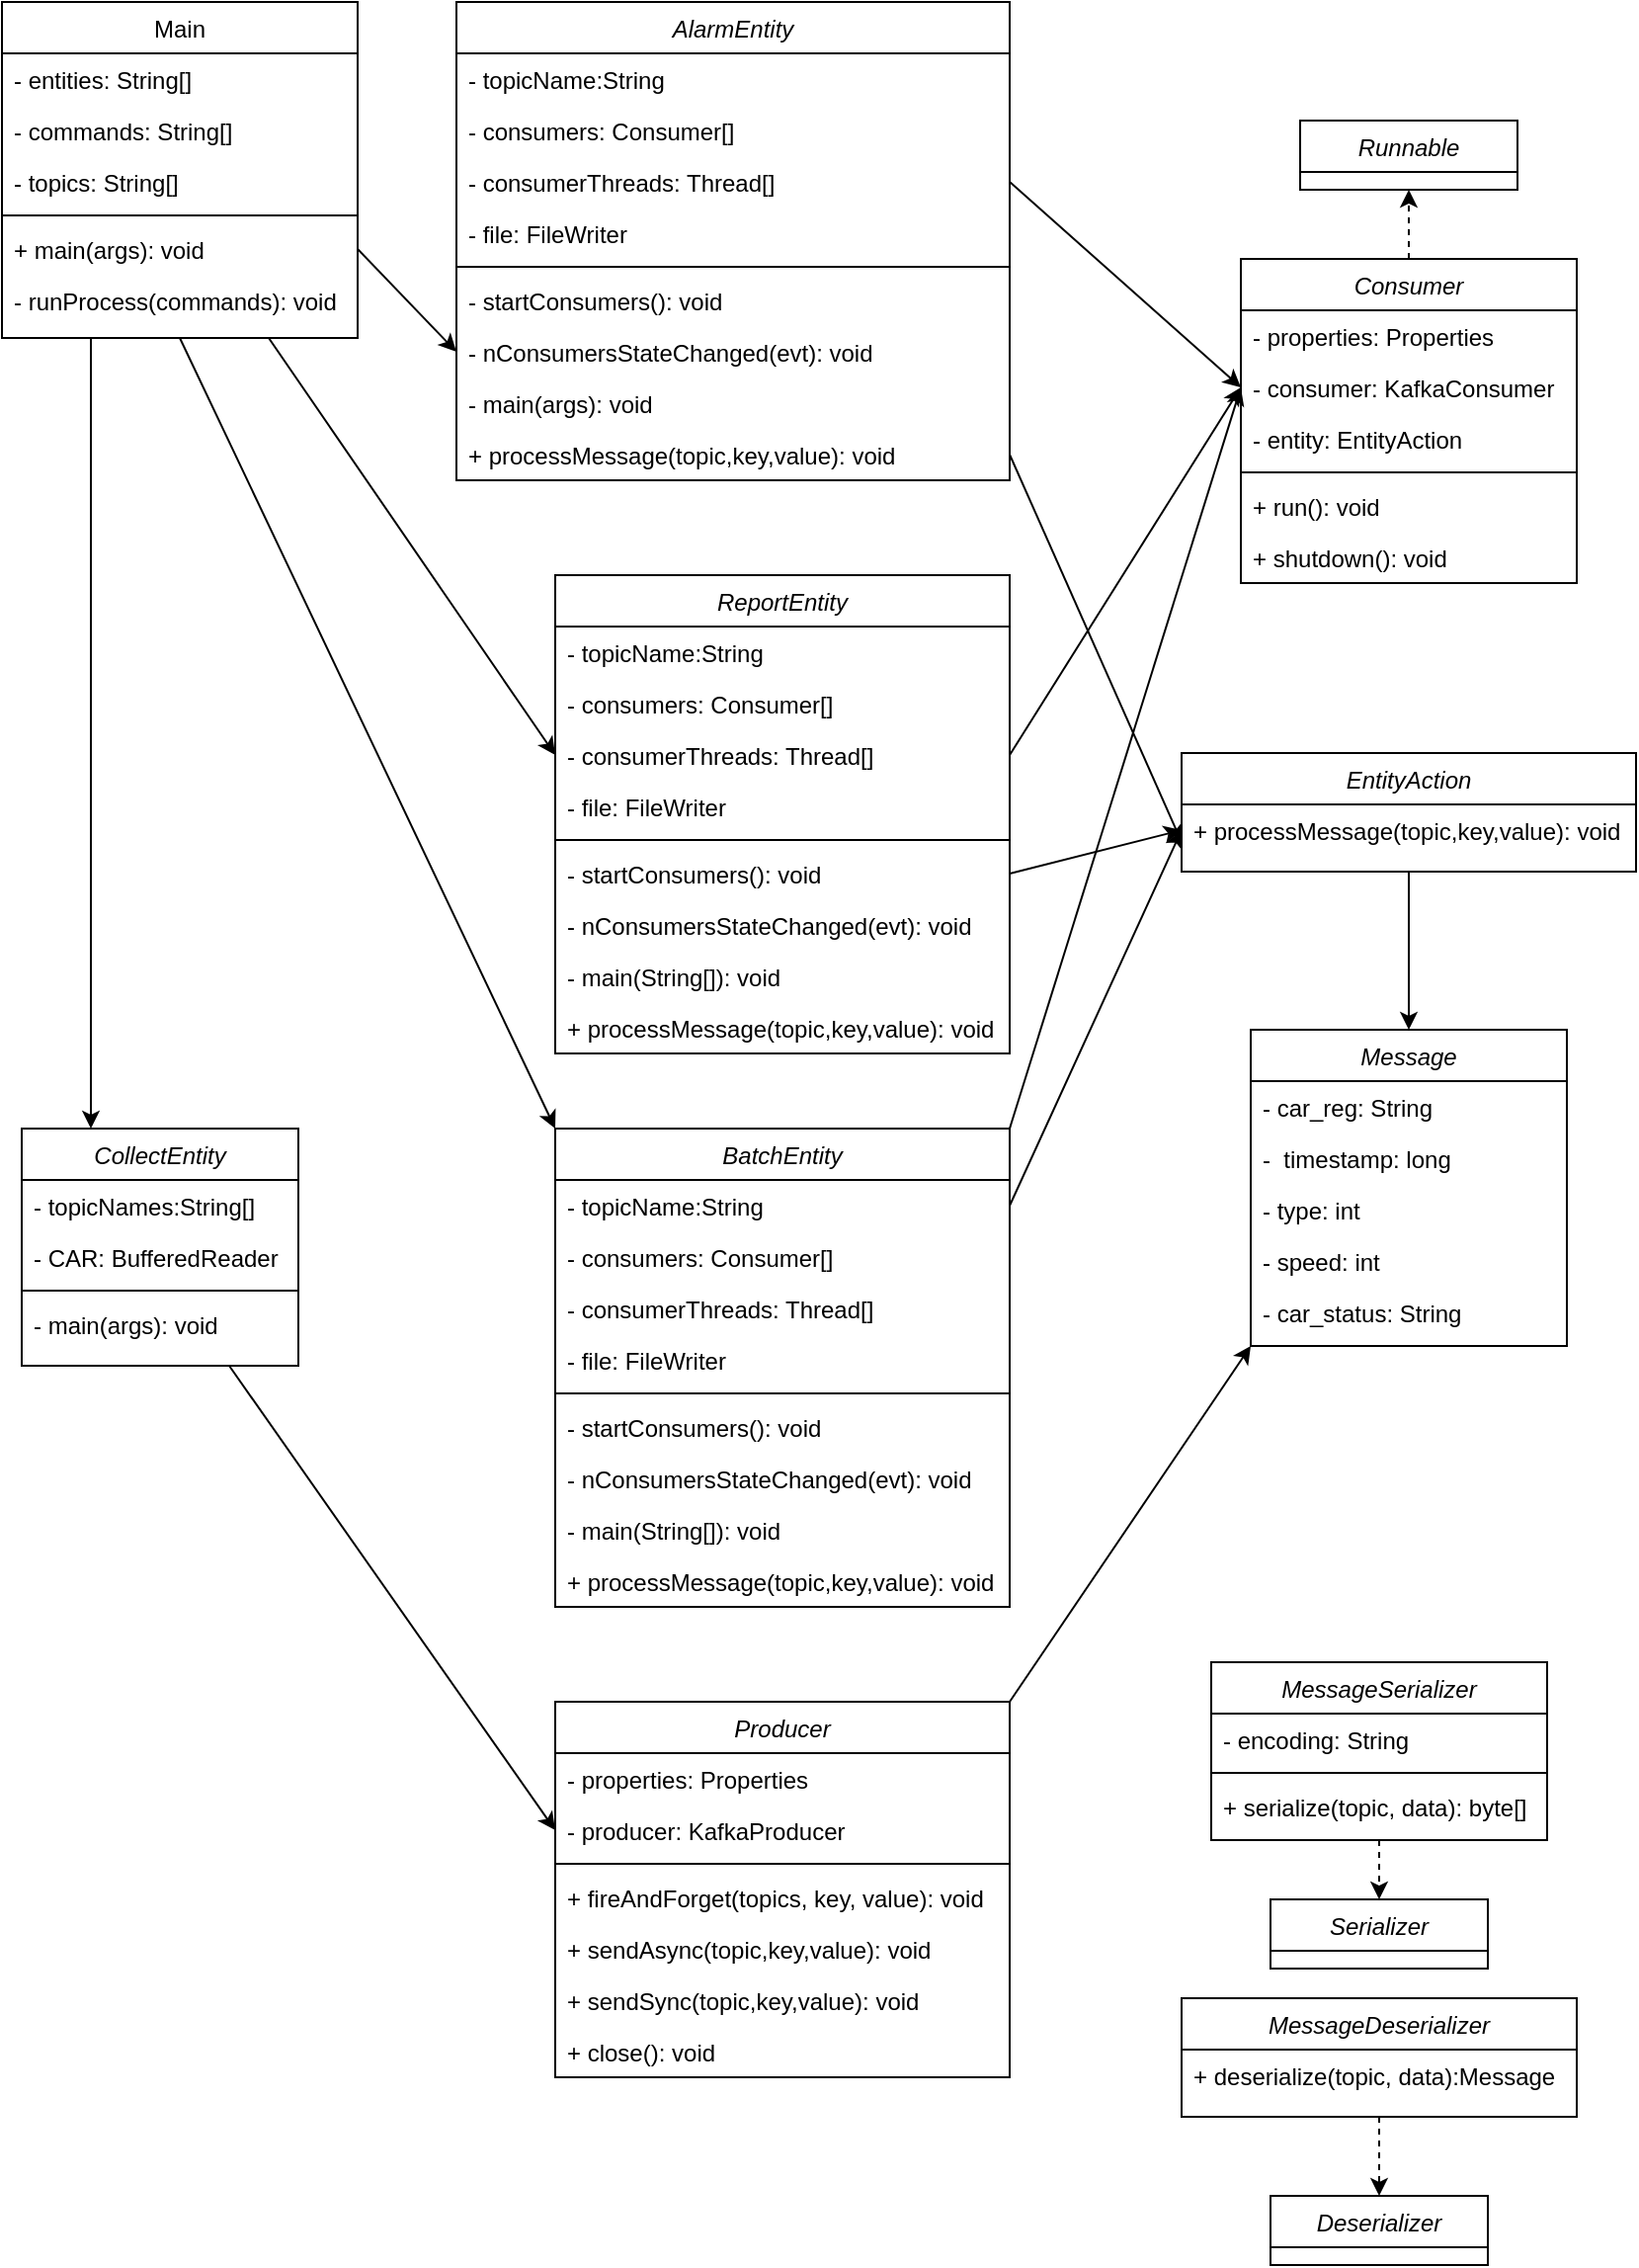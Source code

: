 <mxfile version="12.9.6" type="device"><diagram id="C5RBs43oDa-KdzZeNtuy" name="Page-1"><mxGraphModel dx="1447" dy="875" grid="1" gridSize="10" guides="1" tooltips="1" connect="1" arrows="1" fold="1" page="1" pageScale="1" pageWidth="827" pageHeight="1169" math="0" shadow="0"><root><mxCell id="WIyWlLk6GJQsqaUBKTNV-0"/><mxCell id="WIyWlLk6GJQsqaUBKTNV-1" parent="WIyWlLk6GJQsqaUBKTNV-0"/><mxCell id="ToIGd6SD2si8wc4XMmvO-123" style="edgeStyle=none;rounded=0;orthogonalLoop=1;jettySize=auto;html=1;exitX=0.75;exitY=1;exitDx=0;exitDy=0;entryX=0;entryY=0.5;entryDx=0;entryDy=0;" edge="1" parent="WIyWlLk6GJQsqaUBKTNV-1" source="zkfFHV4jXpPFQw0GAbJ--13" target="ToIGd6SD2si8wc4XMmvO-58"><mxGeometry relative="1" as="geometry"/></mxCell><mxCell id="ToIGd6SD2si8wc4XMmvO-124" style="edgeStyle=none;rounded=0;orthogonalLoop=1;jettySize=auto;html=1;exitX=0.25;exitY=1;exitDx=0;exitDy=0;entryX=0.25;entryY=0;entryDx=0;entryDy=0;" edge="1" parent="WIyWlLk6GJQsqaUBKTNV-1" source="zkfFHV4jXpPFQw0GAbJ--13" target="ToIGd6SD2si8wc4XMmvO-75"><mxGeometry relative="1" as="geometry"/></mxCell><mxCell id="ToIGd6SD2si8wc4XMmvO-125" style="edgeStyle=none;rounded=0;orthogonalLoop=1;jettySize=auto;html=1;exitX=0.5;exitY=1;exitDx=0;exitDy=0;entryX=0;entryY=0;entryDx=0;entryDy=0;" edge="1" parent="WIyWlLk6GJQsqaUBKTNV-1" source="zkfFHV4jXpPFQw0GAbJ--13" target="ToIGd6SD2si8wc4XMmvO-65"><mxGeometry relative="1" as="geometry"/></mxCell><mxCell id="ToIGd6SD2si8wc4XMmvO-106" style="rounded=0;orthogonalLoop=1;jettySize=auto;html=1;exitX=1;exitY=0.5;exitDx=0;exitDy=0;entryX=0;entryY=0.5;entryDx=0;entryDy=0;" edge="1" parent="WIyWlLk6GJQsqaUBKTNV-1" source="ToIGd6SD2si8wc4XMmvO-46" target="ToIGd6SD2si8wc4XMmvO-86"><mxGeometry relative="1" as="geometry"/></mxCell><mxCell id="ToIGd6SD2si8wc4XMmvO-108" style="edgeStyle=none;rounded=0;orthogonalLoop=1;jettySize=auto;html=1;exitX=1;exitY=0.5;exitDx=0;exitDy=0;entryX=0;entryY=0.5;entryDx=0;entryDy=0;" edge="1" parent="WIyWlLk6GJQsqaUBKTNV-1" source="ToIGd6SD2si8wc4XMmvO-58" target="ToIGd6SD2si8wc4XMmvO-86"><mxGeometry relative="1" as="geometry"/></mxCell><mxCell id="ToIGd6SD2si8wc4XMmvO-119" style="edgeStyle=none;rounded=0;orthogonalLoop=1;jettySize=auto;html=1;exitX=0.5;exitY=0;exitDx=0;exitDy=0;entryX=0.5;entryY=1;entryDx=0;entryDy=0;dashed=1;" edge="1" parent="WIyWlLk6GJQsqaUBKTNV-1" source="ToIGd6SD2si8wc4XMmvO-12" target="ToIGd6SD2si8wc4XMmvO-105"><mxGeometry relative="1" as="geometry"/></mxCell><mxCell id="ToIGd6SD2si8wc4XMmvO-117" style="edgeStyle=none;rounded=0;orthogonalLoop=1;jettySize=auto;html=1;exitX=0.5;exitY=1;exitDx=0;exitDy=0;entryX=0.5;entryY=0;entryDx=0;entryDy=0;" edge="1" parent="WIyWlLk6GJQsqaUBKTNV-1" source="ToIGd6SD2si8wc4XMmvO-20" target="ToIGd6SD2si8wc4XMmvO-24"><mxGeometry relative="1" as="geometry"/></mxCell><mxCell id="ToIGd6SD2si8wc4XMmvO-121" style="edgeStyle=none;rounded=0;orthogonalLoop=1;jettySize=auto;html=1;exitX=0.75;exitY=1;exitDx=0;exitDy=0;entryX=0;entryY=0.5;entryDx=0;entryDy=0;" edge="1" parent="WIyWlLk6GJQsqaUBKTNV-1" source="ToIGd6SD2si8wc4XMmvO-75" target="ToIGd6SD2si8wc4XMmvO-90"><mxGeometry relative="1" as="geometry"/></mxCell><mxCell id="ToIGd6SD2si8wc4XMmvO-122" style="edgeStyle=none;rounded=0;orthogonalLoop=1;jettySize=auto;html=1;exitX=1;exitY=0.5;exitDx=0;exitDy=0;entryX=0;entryY=0.5;entryDx=0;entryDy=0;" edge="1" parent="WIyWlLk6GJQsqaUBKTNV-1" source="ToIGd6SD2si8wc4XMmvO-36" target="ToIGd6SD2si8wc4XMmvO-48"><mxGeometry relative="1" as="geometry"/></mxCell><mxCell id="ToIGd6SD2si8wc4XMmvO-129" style="edgeStyle=none;rounded=0;orthogonalLoop=1;jettySize=auto;html=1;exitX=0.5;exitY=1;exitDx=0;exitDy=0;entryX=0.5;entryY=0;entryDx=0;entryDy=0;dashed=1;" edge="1" parent="WIyWlLk6GJQsqaUBKTNV-1" source="ToIGd6SD2si8wc4XMmvO-32" target="ToIGd6SD2si8wc4XMmvO-102"><mxGeometry relative="1" as="geometry"/></mxCell><mxCell id="ToIGd6SD2si8wc4XMmvO-130" style="edgeStyle=none;rounded=0;orthogonalLoop=1;jettySize=auto;html=1;exitX=0.5;exitY=1;exitDx=0;exitDy=0;entryX=0.5;entryY=0;entryDx=0;entryDy=0;dashed=1;" edge="1" parent="WIyWlLk6GJQsqaUBKTNV-1" source="ToIGd6SD2si8wc4XMmvO-28" target="ToIGd6SD2si8wc4XMmvO-104"><mxGeometry relative="1" as="geometry"/></mxCell><mxCell id="zkfFHV4jXpPFQw0GAbJ--13" value="Main" style="swimlane;fontStyle=0;align=center;verticalAlign=top;childLayout=stackLayout;horizontal=1;startSize=26;horizontalStack=0;resizeParent=1;resizeLast=0;collapsible=1;marginBottom=0;rounded=0;shadow=0;strokeWidth=1;" parent="WIyWlLk6GJQsqaUBKTNV-1" vertex="1"><mxGeometry width="180" height="170" as="geometry"><mxRectangle x="340" y="380" width="170" height="26" as="alternateBounds"/></mxGeometry></mxCell><mxCell id="zkfFHV4jXpPFQw0GAbJ--14" value="- entities: String[]" style="text;align=left;verticalAlign=top;spacingLeft=4;spacingRight=4;overflow=hidden;rotatable=0;points=[[0,0.5],[1,0.5]];portConstraint=eastwest;" parent="zkfFHV4jXpPFQw0GAbJ--13" vertex="1"><mxGeometry y="26" width="180" height="26" as="geometry"/></mxCell><mxCell id="ToIGd6SD2si8wc4XMmvO-37" value="- commands: String[]" style="text;align=left;verticalAlign=top;spacingLeft=4;spacingRight=4;overflow=hidden;rotatable=0;points=[[0,0.5],[1,0.5]];portConstraint=eastwest;" vertex="1" parent="zkfFHV4jXpPFQw0GAbJ--13"><mxGeometry y="52" width="180" height="26" as="geometry"/></mxCell><mxCell id="ToIGd6SD2si8wc4XMmvO-38" value="- topics: String[]" style="text;align=left;verticalAlign=top;spacingLeft=4;spacingRight=4;overflow=hidden;rotatable=0;points=[[0,0.5],[1,0.5]];portConstraint=eastwest;" vertex="1" parent="zkfFHV4jXpPFQw0GAbJ--13"><mxGeometry y="78" width="180" height="26" as="geometry"/></mxCell><mxCell id="zkfFHV4jXpPFQw0GAbJ--15" value="" style="line;html=1;strokeWidth=1;align=left;verticalAlign=middle;spacingTop=-1;spacingLeft=3;spacingRight=3;rotatable=0;labelPosition=right;points=[];portConstraint=eastwest;" parent="zkfFHV4jXpPFQw0GAbJ--13" vertex="1"><mxGeometry y="104" width="180" height="8" as="geometry"/></mxCell><mxCell id="ToIGd6SD2si8wc4XMmvO-36" value="+ main(args): void" style="text;align=left;verticalAlign=top;spacingLeft=4;spacingRight=4;overflow=hidden;rotatable=0;points=[[0,0.5],[1,0.5]];portConstraint=eastwest;" vertex="1" parent="zkfFHV4jXpPFQw0GAbJ--13"><mxGeometry y="112" width="180" height="26" as="geometry"/></mxCell><mxCell id="ToIGd6SD2si8wc4XMmvO-43" value="- runProcess(commands): void" style="text;align=left;verticalAlign=top;spacingLeft=4;spacingRight=4;overflow=hidden;rotatable=0;points=[[0,0.5],[1,0.5]];portConstraint=eastwest;" vertex="1" parent="zkfFHV4jXpPFQw0GAbJ--13"><mxGeometry y="138" width="180" height="26" as="geometry"/></mxCell><mxCell id="zkfFHV4jXpPFQw0GAbJ--0" value="AlarmEntity" style="swimlane;fontStyle=2;align=center;verticalAlign=top;childLayout=stackLayout;horizontal=1;startSize=26;horizontalStack=0;resizeParent=1;resizeLast=0;collapsible=1;marginBottom=0;rounded=0;shadow=0;strokeWidth=1;" parent="WIyWlLk6GJQsqaUBKTNV-1" vertex="1"><mxGeometry x="230" width="280" height="242" as="geometry"><mxRectangle x="230" y="140" width="160" height="26" as="alternateBounds"/></mxGeometry></mxCell><mxCell id="zkfFHV4jXpPFQw0GAbJ--1" value="- topicName:String" style="text;align=left;verticalAlign=top;spacingLeft=4;spacingRight=4;overflow=hidden;rotatable=0;points=[[0,0.5],[1,0.5]];portConstraint=eastwest;" parent="zkfFHV4jXpPFQw0GAbJ--0" vertex="1"><mxGeometry y="26" width="280" height="26" as="geometry"/></mxCell><mxCell id="ToIGd6SD2si8wc4XMmvO-45" value="- consumers: Consumer[]" style="text;align=left;verticalAlign=top;spacingLeft=4;spacingRight=4;overflow=hidden;rotatable=0;points=[[0,0.5],[1,0.5]];portConstraint=eastwest;" vertex="1" parent="zkfFHV4jXpPFQw0GAbJ--0"><mxGeometry y="52" width="280" height="26" as="geometry"/></mxCell><mxCell id="ToIGd6SD2si8wc4XMmvO-46" value="- consumerThreads: Thread[]" style="text;align=left;verticalAlign=top;spacingLeft=4;spacingRight=4;overflow=hidden;rotatable=0;points=[[0,0.5],[1,0.5]];portConstraint=eastwest;" vertex="1" parent="zkfFHV4jXpPFQw0GAbJ--0"><mxGeometry y="78" width="280" height="26" as="geometry"/></mxCell><mxCell id="ToIGd6SD2si8wc4XMmvO-47" value="- file: FileWriter" style="text;align=left;verticalAlign=top;spacingLeft=4;spacingRight=4;overflow=hidden;rotatable=0;points=[[0,0.5],[1,0.5]];portConstraint=eastwest;" vertex="1" parent="zkfFHV4jXpPFQw0GAbJ--0"><mxGeometry y="104" width="280" height="26" as="geometry"/></mxCell><mxCell id="zkfFHV4jXpPFQw0GAbJ--4" value="" style="line;html=1;strokeWidth=1;align=left;verticalAlign=middle;spacingTop=-1;spacingLeft=3;spacingRight=3;rotatable=0;labelPosition=right;points=[];portConstraint=eastwest;" parent="zkfFHV4jXpPFQw0GAbJ--0" vertex="1"><mxGeometry y="130" width="280" height="8" as="geometry"/></mxCell><mxCell id="zkfFHV4jXpPFQw0GAbJ--5" value="- startConsumers(): void" style="text;align=left;verticalAlign=top;spacingLeft=4;spacingRight=4;overflow=hidden;rotatable=0;points=[[0,0.5],[1,0.5]];portConstraint=eastwest;" parent="zkfFHV4jXpPFQw0GAbJ--0" vertex="1"><mxGeometry y="138" width="280" height="26" as="geometry"/></mxCell><mxCell id="ToIGd6SD2si8wc4XMmvO-48" value="- nConsumersStateChanged(evt): void" style="text;align=left;verticalAlign=top;spacingLeft=4;spacingRight=4;overflow=hidden;rotatable=0;points=[[0,0.5],[1,0.5]];portConstraint=eastwest;" vertex="1" parent="zkfFHV4jXpPFQw0GAbJ--0"><mxGeometry y="164" width="280" height="26" as="geometry"/></mxCell><mxCell id="ToIGd6SD2si8wc4XMmvO-52" value="- main(args): void" style="text;align=left;verticalAlign=top;spacingLeft=4;spacingRight=4;overflow=hidden;rotatable=0;points=[[0,0.5],[1,0.5]];portConstraint=eastwest;" vertex="1" parent="zkfFHV4jXpPFQw0GAbJ--0"><mxGeometry y="190" width="280" height="26" as="geometry"/></mxCell><mxCell id="ToIGd6SD2si8wc4XMmvO-49" value="+ processMessage(topic,key,value): void" style="text;align=left;verticalAlign=top;spacingLeft=4;spacingRight=4;overflow=hidden;rotatable=0;points=[[0,0.5],[1,0.5]];portConstraint=eastwest;" vertex="1" parent="zkfFHV4jXpPFQw0GAbJ--0"><mxGeometry y="216" width="280" height="26" as="geometry"/></mxCell><mxCell id="ToIGd6SD2si8wc4XMmvO-55" value="ReportEntity" style="swimlane;fontStyle=2;align=center;verticalAlign=top;childLayout=stackLayout;horizontal=1;startSize=26;horizontalStack=0;resizeParent=1;resizeLast=0;collapsible=1;marginBottom=0;rounded=0;shadow=0;strokeWidth=1;" vertex="1" parent="WIyWlLk6GJQsqaUBKTNV-1"><mxGeometry x="280" y="290" width="230" height="242" as="geometry"><mxRectangle x="230" y="140" width="160" height="26" as="alternateBounds"/></mxGeometry></mxCell><mxCell id="ToIGd6SD2si8wc4XMmvO-56" value="- topicName:String" style="text;align=left;verticalAlign=top;spacingLeft=4;spacingRight=4;overflow=hidden;rotatable=0;points=[[0,0.5],[1,0.5]];portConstraint=eastwest;" vertex="1" parent="ToIGd6SD2si8wc4XMmvO-55"><mxGeometry y="26" width="230" height="26" as="geometry"/></mxCell><mxCell id="ToIGd6SD2si8wc4XMmvO-57" value="- consumers: Consumer[]" style="text;align=left;verticalAlign=top;spacingLeft=4;spacingRight=4;overflow=hidden;rotatable=0;points=[[0,0.5],[1,0.5]];portConstraint=eastwest;" vertex="1" parent="ToIGd6SD2si8wc4XMmvO-55"><mxGeometry y="52" width="230" height="26" as="geometry"/></mxCell><mxCell id="ToIGd6SD2si8wc4XMmvO-58" value="- consumerThreads: Thread[]" style="text;align=left;verticalAlign=top;spacingLeft=4;spacingRight=4;overflow=hidden;rotatable=0;points=[[0,0.5],[1,0.5]];portConstraint=eastwest;" vertex="1" parent="ToIGd6SD2si8wc4XMmvO-55"><mxGeometry y="78" width="230" height="26" as="geometry"/></mxCell><mxCell id="ToIGd6SD2si8wc4XMmvO-59" value="- file: FileWriter" style="text;align=left;verticalAlign=top;spacingLeft=4;spacingRight=4;overflow=hidden;rotatable=0;points=[[0,0.5],[1,0.5]];portConstraint=eastwest;" vertex="1" parent="ToIGd6SD2si8wc4XMmvO-55"><mxGeometry y="104" width="230" height="26" as="geometry"/></mxCell><mxCell id="ToIGd6SD2si8wc4XMmvO-60" value="" style="line;html=1;strokeWidth=1;align=left;verticalAlign=middle;spacingTop=-1;spacingLeft=3;spacingRight=3;rotatable=0;labelPosition=right;points=[];portConstraint=eastwest;" vertex="1" parent="ToIGd6SD2si8wc4XMmvO-55"><mxGeometry y="130" width="230" height="8" as="geometry"/></mxCell><mxCell id="ToIGd6SD2si8wc4XMmvO-61" value="- startConsumers(): void" style="text;align=left;verticalAlign=top;spacingLeft=4;spacingRight=4;overflow=hidden;rotatable=0;points=[[0,0.5],[1,0.5]];portConstraint=eastwest;" vertex="1" parent="ToIGd6SD2si8wc4XMmvO-55"><mxGeometry y="138" width="230" height="26" as="geometry"/></mxCell><mxCell id="ToIGd6SD2si8wc4XMmvO-62" value="- nConsumersStateChanged(evt): void" style="text;align=left;verticalAlign=top;spacingLeft=4;spacingRight=4;overflow=hidden;rotatable=0;points=[[0,0.5],[1,0.5]];portConstraint=eastwest;" vertex="1" parent="ToIGd6SD2si8wc4XMmvO-55"><mxGeometry y="164" width="230" height="26" as="geometry"/></mxCell><mxCell id="ToIGd6SD2si8wc4XMmvO-63" value="- main(String[]): void" style="text;align=left;verticalAlign=top;spacingLeft=4;spacingRight=4;overflow=hidden;rotatable=0;points=[[0,0.5],[1,0.5]];portConstraint=eastwest;" vertex="1" parent="ToIGd6SD2si8wc4XMmvO-55"><mxGeometry y="190" width="230" height="26" as="geometry"/></mxCell><mxCell id="ToIGd6SD2si8wc4XMmvO-64" value="+ processMessage(topic,key,value): void" style="text;align=left;verticalAlign=top;spacingLeft=4;spacingRight=4;overflow=hidden;rotatable=0;points=[[0,0.5],[1,0.5]];portConstraint=eastwest;" vertex="1" parent="ToIGd6SD2si8wc4XMmvO-55"><mxGeometry y="216" width="230" height="26" as="geometry"/></mxCell><mxCell id="ToIGd6SD2si8wc4XMmvO-131" style="edgeStyle=none;rounded=0;orthogonalLoop=1;jettySize=auto;html=1;exitX=1;exitY=0;exitDx=0;exitDy=0;entryX=0;entryY=0.5;entryDx=0;entryDy=0;" edge="1" parent="WIyWlLk6GJQsqaUBKTNV-1" source="ToIGd6SD2si8wc4XMmvO-65" target="ToIGd6SD2si8wc4XMmvO-86"><mxGeometry relative="1" as="geometry"/></mxCell><mxCell id="ToIGd6SD2si8wc4XMmvO-65" value="BatchEntity" style="swimlane;fontStyle=2;align=center;verticalAlign=top;childLayout=stackLayout;horizontal=1;startSize=26;horizontalStack=0;resizeParent=1;resizeLast=0;collapsible=1;marginBottom=0;rounded=0;shadow=0;strokeWidth=1;" vertex="1" parent="WIyWlLk6GJQsqaUBKTNV-1"><mxGeometry x="280" y="570" width="230" height="242" as="geometry"><mxRectangle x="230" y="140" width="160" height="26" as="alternateBounds"/></mxGeometry></mxCell><mxCell id="ToIGd6SD2si8wc4XMmvO-66" value="- topicName:String" style="text;align=left;verticalAlign=top;spacingLeft=4;spacingRight=4;overflow=hidden;rotatable=0;points=[[0,0.5],[1,0.5]];portConstraint=eastwest;" vertex="1" parent="ToIGd6SD2si8wc4XMmvO-65"><mxGeometry y="26" width="230" height="26" as="geometry"/></mxCell><mxCell id="ToIGd6SD2si8wc4XMmvO-67" value="- consumers: Consumer[]" style="text;align=left;verticalAlign=top;spacingLeft=4;spacingRight=4;overflow=hidden;rotatable=0;points=[[0,0.5],[1,0.5]];portConstraint=eastwest;" vertex="1" parent="ToIGd6SD2si8wc4XMmvO-65"><mxGeometry y="52" width="230" height="26" as="geometry"/></mxCell><mxCell id="ToIGd6SD2si8wc4XMmvO-68" value="- consumerThreads: Thread[]" style="text;align=left;verticalAlign=top;spacingLeft=4;spacingRight=4;overflow=hidden;rotatable=0;points=[[0,0.5],[1,0.5]];portConstraint=eastwest;" vertex="1" parent="ToIGd6SD2si8wc4XMmvO-65"><mxGeometry y="78" width="230" height="26" as="geometry"/></mxCell><mxCell id="ToIGd6SD2si8wc4XMmvO-69" value="- file: FileWriter" style="text;align=left;verticalAlign=top;spacingLeft=4;spacingRight=4;overflow=hidden;rotatable=0;points=[[0,0.5],[1,0.5]];portConstraint=eastwest;" vertex="1" parent="ToIGd6SD2si8wc4XMmvO-65"><mxGeometry y="104" width="230" height="26" as="geometry"/></mxCell><mxCell id="ToIGd6SD2si8wc4XMmvO-70" value="" style="line;html=1;strokeWidth=1;align=left;verticalAlign=middle;spacingTop=-1;spacingLeft=3;spacingRight=3;rotatable=0;labelPosition=right;points=[];portConstraint=eastwest;" vertex="1" parent="ToIGd6SD2si8wc4XMmvO-65"><mxGeometry y="130" width="230" height="8" as="geometry"/></mxCell><mxCell id="ToIGd6SD2si8wc4XMmvO-71" value="- startConsumers(): void" style="text;align=left;verticalAlign=top;spacingLeft=4;spacingRight=4;overflow=hidden;rotatable=0;points=[[0,0.5],[1,0.5]];portConstraint=eastwest;" vertex="1" parent="ToIGd6SD2si8wc4XMmvO-65"><mxGeometry y="138" width="230" height="26" as="geometry"/></mxCell><mxCell id="ToIGd6SD2si8wc4XMmvO-72" value="- nConsumersStateChanged(evt): void" style="text;align=left;verticalAlign=top;spacingLeft=4;spacingRight=4;overflow=hidden;rotatable=0;points=[[0,0.5],[1,0.5]];portConstraint=eastwest;" vertex="1" parent="ToIGd6SD2si8wc4XMmvO-65"><mxGeometry y="164" width="230" height="26" as="geometry"/></mxCell><mxCell id="ToIGd6SD2si8wc4XMmvO-73" value="- main(String[]): void" style="text;align=left;verticalAlign=top;spacingLeft=4;spacingRight=4;overflow=hidden;rotatable=0;points=[[0,0.5],[1,0.5]];portConstraint=eastwest;" vertex="1" parent="ToIGd6SD2si8wc4XMmvO-65"><mxGeometry y="190" width="230" height="26" as="geometry"/></mxCell><mxCell id="ToIGd6SD2si8wc4XMmvO-74" value="+ processMessage(topic,key,value): void" style="text;align=left;verticalAlign=top;spacingLeft=4;spacingRight=4;overflow=hidden;rotatable=0;points=[[0,0.5],[1,0.5]];portConstraint=eastwest;" vertex="1" parent="ToIGd6SD2si8wc4XMmvO-65"><mxGeometry y="216" width="230" height="26" as="geometry"/></mxCell><mxCell id="ToIGd6SD2si8wc4XMmvO-12" value="Consumer" style="swimlane;fontStyle=2;align=center;verticalAlign=top;childLayout=stackLayout;horizontal=1;startSize=26;horizontalStack=0;resizeParent=1;resizeLast=0;collapsible=1;marginBottom=0;rounded=0;shadow=0;strokeWidth=1;" vertex="1" parent="WIyWlLk6GJQsqaUBKTNV-1"><mxGeometry x="627" y="130" width="170" height="164" as="geometry"><mxRectangle x="230" y="140" width="160" height="26" as="alternateBounds"/></mxGeometry></mxCell><mxCell id="ToIGd6SD2si8wc4XMmvO-13" value="- properties: Properties" style="text;align=left;verticalAlign=top;spacingLeft=4;spacingRight=4;overflow=hidden;rotatable=0;points=[[0,0.5],[1,0.5]];portConstraint=eastwest;" vertex="1" parent="ToIGd6SD2si8wc4XMmvO-12"><mxGeometry y="26" width="170" height="26" as="geometry"/></mxCell><mxCell id="ToIGd6SD2si8wc4XMmvO-86" value="- consumer: KafkaConsumer" style="text;align=left;verticalAlign=top;spacingLeft=4;spacingRight=4;overflow=hidden;rotatable=0;points=[[0,0.5],[1,0.5]];portConstraint=eastwest;" vertex="1" parent="ToIGd6SD2si8wc4XMmvO-12"><mxGeometry y="52" width="170" height="26" as="geometry"/></mxCell><mxCell id="ToIGd6SD2si8wc4XMmvO-85" value="- entity: EntityAction" style="text;align=left;verticalAlign=top;spacingLeft=4;spacingRight=4;overflow=hidden;rotatable=0;points=[[0,0.5],[1,0.5]];portConstraint=eastwest;" vertex="1" parent="ToIGd6SD2si8wc4XMmvO-12"><mxGeometry y="78" width="170" height="26" as="geometry"/></mxCell><mxCell id="ToIGd6SD2si8wc4XMmvO-14" value="" style="line;html=1;strokeWidth=1;align=left;verticalAlign=middle;spacingTop=-1;spacingLeft=3;spacingRight=3;rotatable=0;labelPosition=right;points=[];portConstraint=eastwest;" vertex="1" parent="ToIGd6SD2si8wc4XMmvO-12"><mxGeometry y="104" width="170" height="8" as="geometry"/></mxCell><mxCell id="ToIGd6SD2si8wc4XMmvO-15" value="+ run(): void" style="text;align=left;verticalAlign=top;spacingLeft=4;spacingRight=4;overflow=hidden;rotatable=0;points=[[0,0.5],[1,0.5]];portConstraint=eastwest;" vertex="1" parent="ToIGd6SD2si8wc4XMmvO-12"><mxGeometry y="112" width="170" height="26" as="geometry"/></mxCell><mxCell id="ToIGd6SD2si8wc4XMmvO-87" value="+ shutdown(): void" style="text;align=left;verticalAlign=top;spacingLeft=4;spacingRight=4;overflow=hidden;rotatable=0;points=[[0,0.5],[1,0.5]];portConstraint=eastwest;" vertex="1" parent="ToIGd6SD2si8wc4XMmvO-12"><mxGeometry y="138" width="170" height="26" as="geometry"/></mxCell><mxCell id="ToIGd6SD2si8wc4XMmvO-20" value="EntityAction" style="swimlane;fontStyle=2;align=center;verticalAlign=top;childLayout=stackLayout;horizontal=1;startSize=26;horizontalStack=0;resizeParent=1;resizeLast=0;collapsible=1;marginBottom=0;rounded=0;shadow=0;strokeWidth=1;" vertex="1" parent="WIyWlLk6GJQsqaUBKTNV-1"><mxGeometry x="597" y="380" width="230" height="60" as="geometry"><mxRectangle x="230" y="140" width="160" height="26" as="alternateBounds"/></mxGeometry></mxCell><mxCell id="ToIGd6SD2si8wc4XMmvO-23" value="+ processMessage(topic,key,value): void" style="text;align=left;verticalAlign=top;spacingLeft=4;spacingRight=4;overflow=hidden;rotatable=0;points=[[0,0.5],[1,0.5]];portConstraint=eastwest;" vertex="1" parent="ToIGd6SD2si8wc4XMmvO-20"><mxGeometry y="26" width="230" height="26" as="geometry"/></mxCell><mxCell id="ToIGd6SD2si8wc4XMmvO-24" value="Message" style="swimlane;fontStyle=2;align=center;verticalAlign=top;childLayout=stackLayout;horizontal=1;startSize=26;horizontalStack=0;resizeParent=1;resizeLast=0;collapsible=1;marginBottom=0;rounded=0;shadow=0;strokeWidth=1;" vertex="1" parent="WIyWlLk6GJQsqaUBKTNV-1"><mxGeometry x="632" y="520" width="160" height="160" as="geometry"><mxRectangle x="230" y="140" width="160" height="26" as="alternateBounds"/></mxGeometry></mxCell><mxCell id="ToIGd6SD2si8wc4XMmvO-25" value="- car_reg: String" style="text;align=left;verticalAlign=top;spacingLeft=4;spacingRight=4;overflow=hidden;rotatable=0;points=[[0,0.5],[1,0.5]];portConstraint=eastwest;" vertex="1" parent="ToIGd6SD2si8wc4XMmvO-24"><mxGeometry y="26" width="160" height="26" as="geometry"/></mxCell><mxCell id="ToIGd6SD2si8wc4XMmvO-99" value="-  timestamp: long" style="text;align=left;verticalAlign=top;spacingLeft=4;spacingRight=4;overflow=hidden;rotatable=0;points=[[0,0.5],[1,0.5]];portConstraint=eastwest;" vertex="1" parent="ToIGd6SD2si8wc4XMmvO-24"><mxGeometry y="52" width="160" height="26" as="geometry"/></mxCell><mxCell id="ToIGd6SD2si8wc4XMmvO-100" value="- type: int" style="text;align=left;verticalAlign=top;spacingLeft=4;spacingRight=4;overflow=hidden;rotatable=0;points=[[0,0.5],[1,0.5]];portConstraint=eastwest;" vertex="1" parent="ToIGd6SD2si8wc4XMmvO-24"><mxGeometry y="78" width="160" height="26" as="geometry"/></mxCell><mxCell id="ToIGd6SD2si8wc4XMmvO-101" value="- speed: int" style="text;align=left;verticalAlign=top;spacingLeft=4;spacingRight=4;overflow=hidden;rotatable=0;points=[[0,0.5],[1,0.5]];portConstraint=eastwest;" vertex="1" parent="ToIGd6SD2si8wc4XMmvO-24"><mxGeometry y="104" width="160" height="26" as="geometry"/></mxCell><mxCell id="ToIGd6SD2si8wc4XMmvO-98" value="- car_status: String" style="text;align=left;verticalAlign=top;spacingLeft=4;spacingRight=4;overflow=hidden;rotatable=0;points=[[0,0.5],[1,0.5]];portConstraint=eastwest;" vertex="1" parent="ToIGd6SD2si8wc4XMmvO-24"><mxGeometry y="130" width="160" height="26" as="geometry"/></mxCell><mxCell id="ToIGd6SD2si8wc4XMmvO-105" value="Runnable" style="swimlane;fontStyle=2;align=center;verticalAlign=top;childLayout=stackLayout;horizontal=1;startSize=26;horizontalStack=0;resizeParent=1;resizeLast=0;collapsible=1;marginBottom=0;rounded=0;shadow=0;strokeWidth=1;" vertex="1" parent="WIyWlLk6GJQsqaUBKTNV-1"><mxGeometry x="657" y="60" width="110" height="35" as="geometry"><mxRectangle x="230" y="140" width="160" height="26" as="alternateBounds"/></mxGeometry></mxCell><mxCell id="ToIGd6SD2si8wc4XMmvO-135" style="edgeStyle=none;rounded=0;orthogonalLoop=1;jettySize=auto;html=1;exitX=1;exitY=0;exitDx=0;exitDy=0;entryX=0;entryY=1;entryDx=0;entryDy=0;" edge="1" parent="WIyWlLk6GJQsqaUBKTNV-1" source="ToIGd6SD2si8wc4XMmvO-88" target="ToIGd6SD2si8wc4XMmvO-24"><mxGeometry relative="1" as="geometry"/></mxCell><mxCell id="ToIGd6SD2si8wc4XMmvO-88" value="Producer" style="swimlane;fontStyle=2;align=center;verticalAlign=top;childLayout=stackLayout;horizontal=1;startSize=26;horizontalStack=0;resizeParent=1;resizeLast=0;collapsible=1;marginBottom=0;rounded=0;shadow=0;strokeWidth=1;" vertex="1" parent="WIyWlLk6GJQsqaUBKTNV-1"><mxGeometry x="280" y="860" width="230" height="190" as="geometry"><mxRectangle x="230" y="140" width="160" height="26" as="alternateBounds"/></mxGeometry></mxCell><mxCell id="ToIGd6SD2si8wc4XMmvO-89" value="- properties: Properties" style="text;align=left;verticalAlign=top;spacingLeft=4;spacingRight=4;overflow=hidden;rotatable=0;points=[[0,0.5],[1,0.5]];portConstraint=eastwest;" vertex="1" parent="ToIGd6SD2si8wc4XMmvO-88"><mxGeometry y="26" width="230" height="26" as="geometry"/></mxCell><mxCell id="ToIGd6SD2si8wc4XMmvO-90" value="- producer: KafkaProducer" style="text;align=left;verticalAlign=top;spacingLeft=4;spacingRight=4;overflow=hidden;rotatable=0;points=[[0,0.5],[1,0.5]];portConstraint=eastwest;" vertex="1" parent="ToIGd6SD2si8wc4XMmvO-88"><mxGeometry y="52" width="230" height="26" as="geometry"/></mxCell><mxCell id="ToIGd6SD2si8wc4XMmvO-92" value="" style="line;html=1;strokeWidth=1;align=left;verticalAlign=middle;spacingTop=-1;spacingLeft=3;spacingRight=3;rotatable=0;labelPosition=right;points=[];portConstraint=eastwest;" vertex="1" parent="ToIGd6SD2si8wc4XMmvO-88"><mxGeometry y="78" width="230" height="8" as="geometry"/></mxCell><mxCell id="ToIGd6SD2si8wc4XMmvO-93" value="+ fireAndForget(topics, key, value): void" style="text;align=left;verticalAlign=top;spacingLeft=4;spacingRight=4;overflow=hidden;rotatable=0;points=[[0,0.5],[1,0.5]];portConstraint=eastwest;" vertex="1" parent="ToIGd6SD2si8wc4XMmvO-88"><mxGeometry y="86" width="230" height="26" as="geometry"/></mxCell><mxCell id="ToIGd6SD2si8wc4XMmvO-94" value="+ sendAsync(topic,key,value): void" style="text;align=left;verticalAlign=top;spacingLeft=4;spacingRight=4;overflow=hidden;rotatable=0;points=[[0,0.5],[1,0.5]];portConstraint=eastwest;" vertex="1" parent="ToIGd6SD2si8wc4XMmvO-88"><mxGeometry y="112" width="230" height="26" as="geometry"/></mxCell><mxCell id="ToIGd6SD2si8wc4XMmvO-96" value="+ sendSync(topic,key,value): void" style="text;align=left;verticalAlign=top;spacingLeft=4;spacingRight=4;overflow=hidden;rotatable=0;points=[[0,0.5],[1,0.5]];portConstraint=eastwest;" vertex="1" parent="ToIGd6SD2si8wc4XMmvO-88"><mxGeometry y="138" width="230" height="26" as="geometry"/></mxCell><mxCell id="ToIGd6SD2si8wc4XMmvO-97" value="+ close(): void" style="text;align=left;verticalAlign=top;spacingLeft=4;spacingRight=4;overflow=hidden;rotatable=0;points=[[0,0.5],[1,0.5]];portConstraint=eastwest;" vertex="1" parent="ToIGd6SD2si8wc4XMmvO-88"><mxGeometry y="164" width="230" height="26" as="geometry"/></mxCell><mxCell id="ToIGd6SD2si8wc4XMmvO-75" value="CollectEntity" style="swimlane;fontStyle=2;align=center;verticalAlign=top;childLayout=stackLayout;horizontal=1;startSize=26;horizontalStack=0;resizeParent=1;resizeLast=0;collapsible=1;marginBottom=0;rounded=0;shadow=0;strokeWidth=1;" vertex="1" parent="WIyWlLk6GJQsqaUBKTNV-1"><mxGeometry x="10" y="570" width="140" height="120" as="geometry"><mxRectangle x="230" y="140" width="160" height="26" as="alternateBounds"/></mxGeometry></mxCell><mxCell id="ToIGd6SD2si8wc4XMmvO-76" value="- topicNames:String[]" style="text;align=left;verticalAlign=top;spacingLeft=4;spacingRight=4;overflow=hidden;rotatable=0;points=[[0,0.5],[1,0.5]];portConstraint=eastwest;" vertex="1" parent="ToIGd6SD2si8wc4XMmvO-75"><mxGeometry y="26" width="140" height="26" as="geometry"/></mxCell><mxCell id="ToIGd6SD2si8wc4XMmvO-77" value="- CAR: BufferedReader" style="text;align=left;verticalAlign=top;spacingLeft=4;spacingRight=4;overflow=hidden;rotatable=0;points=[[0,0.5],[1,0.5]];portConstraint=eastwest;" vertex="1" parent="ToIGd6SD2si8wc4XMmvO-75"><mxGeometry y="52" width="140" height="26" as="geometry"/></mxCell><mxCell id="ToIGd6SD2si8wc4XMmvO-80" value="" style="line;html=1;strokeWidth=1;align=left;verticalAlign=middle;spacingTop=-1;spacingLeft=3;spacingRight=3;rotatable=0;labelPosition=right;points=[];portConstraint=eastwest;" vertex="1" parent="ToIGd6SD2si8wc4XMmvO-75"><mxGeometry y="78" width="140" height="8" as="geometry"/></mxCell><mxCell id="ToIGd6SD2si8wc4XMmvO-83" value="- main(args): void" style="text;align=left;verticalAlign=top;spacingLeft=4;spacingRight=4;overflow=hidden;rotatable=0;points=[[0,0.5],[1,0.5]];portConstraint=eastwest;" vertex="1" parent="ToIGd6SD2si8wc4XMmvO-75"><mxGeometry y="86" width="140" height="26" as="geometry"/></mxCell><mxCell id="ToIGd6SD2si8wc4XMmvO-132" style="edgeStyle=none;rounded=0;orthogonalLoop=1;jettySize=auto;html=1;exitX=1;exitY=0.5;exitDx=0;exitDy=0;entryX=0;entryY=0.75;entryDx=0;entryDy=0;" edge="1" parent="WIyWlLk6GJQsqaUBKTNV-1" source="ToIGd6SD2si8wc4XMmvO-49" target="ToIGd6SD2si8wc4XMmvO-20"><mxGeometry relative="1" as="geometry"/></mxCell><mxCell id="ToIGd6SD2si8wc4XMmvO-133" style="edgeStyle=none;rounded=0;orthogonalLoop=1;jettySize=auto;html=1;exitX=1;exitY=0.5;exitDx=0;exitDy=0;entryX=0;entryY=0.5;entryDx=0;entryDy=0;" edge="1" parent="WIyWlLk6GJQsqaUBKTNV-1" source="ToIGd6SD2si8wc4XMmvO-61" target="ToIGd6SD2si8wc4XMmvO-23"><mxGeometry relative="1" as="geometry"/></mxCell><mxCell id="ToIGd6SD2si8wc4XMmvO-134" style="edgeStyle=none;rounded=0;orthogonalLoop=1;jettySize=auto;html=1;exitX=1;exitY=0.5;exitDx=0;exitDy=0;entryX=0;entryY=0.5;entryDx=0;entryDy=0;" edge="1" parent="WIyWlLk6GJQsqaUBKTNV-1" source="ToIGd6SD2si8wc4XMmvO-66" target="ToIGd6SD2si8wc4XMmvO-23"><mxGeometry relative="1" as="geometry"/></mxCell><mxCell id="ToIGd6SD2si8wc4XMmvO-102" value="Deserializer" style="swimlane;fontStyle=2;align=center;verticalAlign=top;childLayout=stackLayout;horizontal=1;startSize=26;horizontalStack=0;resizeParent=1;resizeLast=0;collapsible=1;marginBottom=0;rounded=0;shadow=0;strokeWidth=1;" vertex="1" parent="WIyWlLk6GJQsqaUBKTNV-1"><mxGeometry x="642" y="1110" width="110" height="35" as="geometry"><mxRectangle x="230" y="140" width="160" height="26" as="alternateBounds"/></mxGeometry></mxCell><mxCell id="ToIGd6SD2si8wc4XMmvO-32" value="MessageDeserializer" style="swimlane;fontStyle=2;align=center;verticalAlign=top;childLayout=stackLayout;horizontal=1;startSize=26;horizontalStack=0;resizeParent=1;resizeLast=0;collapsible=1;marginBottom=0;rounded=0;shadow=0;strokeWidth=1;" vertex="1" parent="WIyWlLk6GJQsqaUBKTNV-1"><mxGeometry x="597" y="1010" width="200" height="60" as="geometry"><mxRectangle x="230" y="140" width="160" height="26" as="alternateBounds"/></mxGeometry></mxCell><mxCell id="ToIGd6SD2si8wc4XMmvO-35" value="+ deserialize(topic, data):Message" style="text;align=left;verticalAlign=top;spacingLeft=4;spacingRight=4;overflow=hidden;rotatable=0;points=[[0,0.5],[1,0.5]];portConstraint=eastwest;" vertex="1" parent="ToIGd6SD2si8wc4XMmvO-32"><mxGeometry y="26" width="200" height="26" as="geometry"/></mxCell><mxCell id="ToIGd6SD2si8wc4XMmvO-104" value="Serializer" style="swimlane;fontStyle=2;align=center;verticalAlign=top;childLayout=stackLayout;horizontal=1;startSize=26;horizontalStack=0;resizeParent=1;resizeLast=0;collapsible=1;marginBottom=0;rounded=0;shadow=0;strokeWidth=1;" vertex="1" parent="WIyWlLk6GJQsqaUBKTNV-1"><mxGeometry x="642" y="960" width="110" height="35" as="geometry"><mxRectangle x="230" y="140" width="160" height="26" as="alternateBounds"/></mxGeometry></mxCell><mxCell id="ToIGd6SD2si8wc4XMmvO-28" value="MessageSerializer" style="swimlane;fontStyle=2;align=center;verticalAlign=top;childLayout=stackLayout;horizontal=1;startSize=26;horizontalStack=0;resizeParent=1;resizeLast=0;collapsible=1;marginBottom=0;rounded=0;shadow=0;strokeWidth=1;" vertex="1" parent="WIyWlLk6GJQsqaUBKTNV-1"><mxGeometry x="612" y="840" width="170" height="90" as="geometry"><mxRectangle x="230" y="140" width="160" height="26" as="alternateBounds"/></mxGeometry></mxCell><mxCell id="ToIGd6SD2si8wc4XMmvO-29" value="- encoding: String" style="text;align=left;verticalAlign=top;spacingLeft=4;spacingRight=4;overflow=hidden;rotatable=0;points=[[0,0.5],[1,0.5]];portConstraint=eastwest;" vertex="1" parent="ToIGd6SD2si8wc4XMmvO-28"><mxGeometry y="26" width="170" height="26" as="geometry"/></mxCell><mxCell id="ToIGd6SD2si8wc4XMmvO-30" value="" style="line;html=1;strokeWidth=1;align=left;verticalAlign=middle;spacingTop=-1;spacingLeft=3;spacingRight=3;rotatable=0;labelPosition=right;points=[];portConstraint=eastwest;" vertex="1" parent="ToIGd6SD2si8wc4XMmvO-28"><mxGeometry y="52" width="170" height="8" as="geometry"/></mxCell><mxCell id="ToIGd6SD2si8wc4XMmvO-31" value="+ serialize(topic, data): byte[]" style="text;align=left;verticalAlign=top;spacingLeft=4;spacingRight=4;overflow=hidden;rotatable=0;points=[[0,0.5],[1,0.5]];portConstraint=eastwest;" vertex="1" parent="ToIGd6SD2si8wc4XMmvO-28"><mxGeometry y="60" width="170" height="26" as="geometry"/></mxCell></root></mxGraphModel></diagram></mxfile>